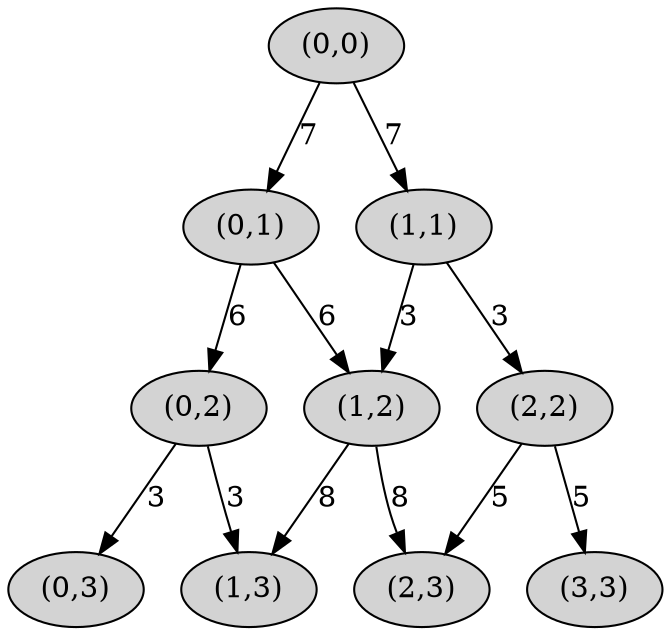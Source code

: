 digraph C {
  graph [ bgcolor="transparent" ];
  node [ style=filled ];

  A -> B [label=7]
  A -> C [label=7]
  B -> D [label=6]
  B -> E [label=6]
  C -> E [label=3]
  C -> F [label=3]
  D -> G [label=3]
  D -> H [label=3]
  E -> H [label=8]
  E -> I [label=8]
  F -> I [label=5]
  F -> J [label=5]

  A [label="(0,0)"]
  B [label="(0,1)"]
  C [label="(1,1)"]
  D [label="(0,2)"]
  E [label="(1,2)"]
  F [label="(2,2)"]
  G [label="(0,3)"]
  H [label="(1,3)"]
  I [label="(2,3)"]
  J [label="(3,3)"]
}


